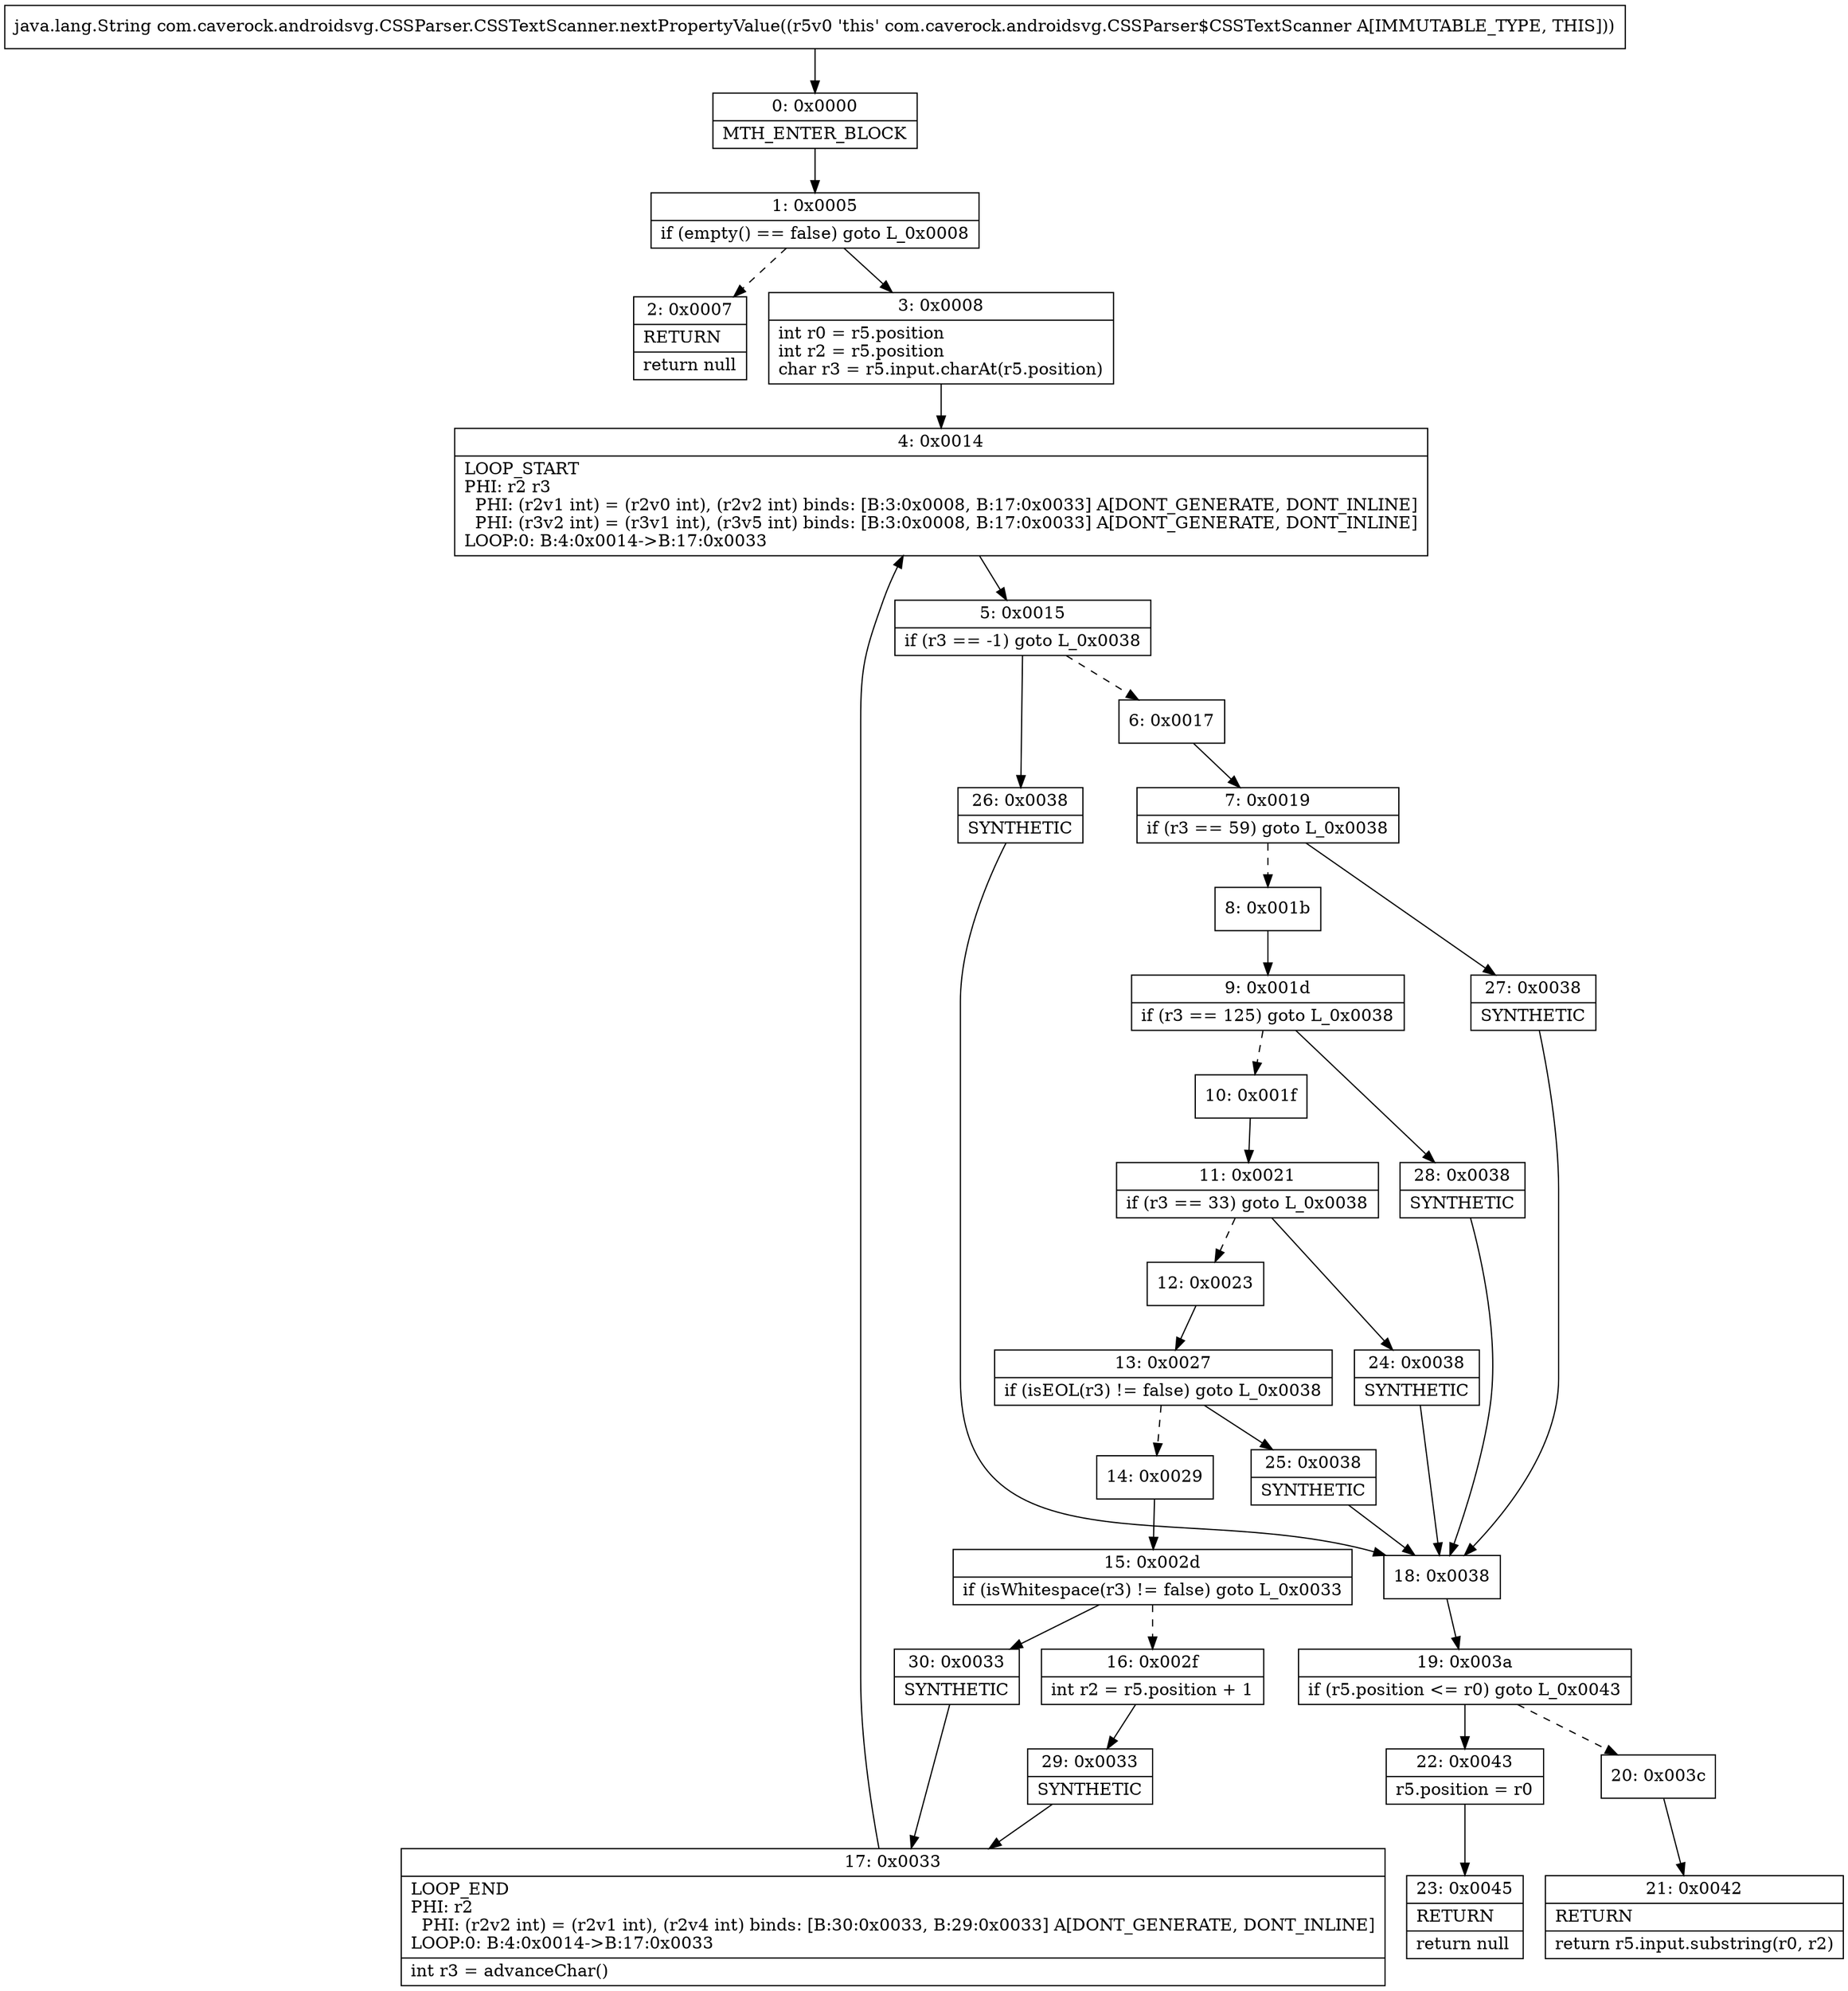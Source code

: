 digraph "CFG forcom.caverock.androidsvg.CSSParser.CSSTextScanner.nextPropertyValue()Ljava\/lang\/String;" {
Node_0 [shape=record,label="{0\:\ 0x0000|MTH_ENTER_BLOCK\l}"];
Node_1 [shape=record,label="{1\:\ 0x0005|if (empty() == false) goto L_0x0008\l}"];
Node_2 [shape=record,label="{2\:\ 0x0007|RETURN\l|return null\l}"];
Node_3 [shape=record,label="{3\:\ 0x0008|int r0 = r5.position\lint r2 = r5.position\lchar r3 = r5.input.charAt(r5.position)\l}"];
Node_4 [shape=record,label="{4\:\ 0x0014|LOOP_START\lPHI: r2 r3 \l  PHI: (r2v1 int) = (r2v0 int), (r2v2 int) binds: [B:3:0x0008, B:17:0x0033] A[DONT_GENERATE, DONT_INLINE]\l  PHI: (r3v2 int) = (r3v1 int), (r3v5 int) binds: [B:3:0x0008, B:17:0x0033] A[DONT_GENERATE, DONT_INLINE]\lLOOP:0: B:4:0x0014\-\>B:17:0x0033\l}"];
Node_5 [shape=record,label="{5\:\ 0x0015|if (r3 == \-1) goto L_0x0038\l}"];
Node_6 [shape=record,label="{6\:\ 0x0017}"];
Node_7 [shape=record,label="{7\:\ 0x0019|if (r3 == 59) goto L_0x0038\l}"];
Node_8 [shape=record,label="{8\:\ 0x001b}"];
Node_9 [shape=record,label="{9\:\ 0x001d|if (r3 == 125) goto L_0x0038\l}"];
Node_10 [shape=record,label="{10\:\ 0x001f}"];
Node_11 [shape=record,label="{11\:\ 0x0021|if (r3 == 33) goto L_0x0038\l}"];
Node_12 [shape=record,label="{12\:\ 0x0023}"];
Node_13 [shape=record,label="{13\:\ 0x0027|if (isEOL(r3) != false) goto L_0x0038\l}"];
Node_14 [shape=record,label="{14\:\ 0x0029}"];
Node_15 [shape=record,label="{15\:\ 0x002d|if (isWhitespace(r3) != false) goto L_0x0033\l}"];
Node_16 [shape=record,label="{16\:\ 0x002f|int r2 = r5.position + 1\l}"];
Node_17 [shape=record,label="{17\:\ 0x0033|LOOP_END\lPHI: r2 \l  PHI: (r2v2 int) = (r2v1 int), (r2v4 int) binds: [B:30:0x0033, B:29:0x0033] A[DONT_GENERATE, DONT_INLINE]\lLOOP:0: B:4:0x0014\-\>B:17:0x0033\l|int r3 = advanceChar()\l}"];
Node_18 [shape=record,label="{18\:\ 0x0038}"];
Node_19 [shape=record,label="{19\:\ 0x003a|if (r5.position \<= r0) goto L_0x0043\l}"];
Node_20 [shape=record,label="{20\:\ 0x003c}"];
Node_21 [shape=record,label="{21\:\ 0x0042|RETURN\l|return r5.input.substring(r0, r2)\l}"];
Node_22 [shape=record,label="{22\:\ 0x0043|r5.position = r0\l}"];
Node_23 [shape=record,label="{23\:\ 0x0045|RETURN\l|return null\l}"];
Node_24 [shape=record,label="{24\:\ 0x0038|SYNTHETIC\l}"];
Node_25 [shape=record,label="{25\:\ 0x0038|SYNTHETIC\l}"];
Node_26 [shape=record,label="{26\:\ 0x0038|SYNTHETIC\l}"];
Node_27 [shape=record,label="{27\:\ 0x0038|SYNTHETIC\l}"];
Node_28 [shape=record,label="{28\:\ 0x0038|SYNTHETIC\l}"];
Node_29 [shape=record,label="{29\:\ 0x0033|SYNTHETIC\l}"];
Node_30 [shape=record,label="{30\:\ 0x0033|SYNTHETIC\l}"];
MethodNode[shape=record,label="{java.lang.String com.caverock.androidsvg.CSSParser.CSSTextScanner.nextPropertyValue((r5v0 'this' com.caverock.androidsvg.CSSParser$CSSTextScanner A[IMMUTABLE_TYPE, THIS])) }"];
MethodNode -> Node_0;
Node_0 -> Node_1;
Node_1 -> Node_2[style=dashed];
Node_1 -> Node_3;
Node_3 -> Node_4;
Node_4 -> Node_5;
Node_5 -> Node_6[style=dashed];
Node_5 -> Node_26;
Node_6 -> Node_7;
Node_7 -> Node_8[style=dashed];
Node_7 -> Node_27;
Node_8 -> Node_9;
Node_9 -> Node_10[style=dashed];
Node_9 -> Node_28;
Node_10 -> Node_11;
Node_11 -> Node_12[style=dashed];
Node_11 -> Node_24;
Node_12 -> Node_13;
Node_13 -> Node_14[style=dashed];
Node_13 -> Node_25;
Node_14 -> Node_15;
Node_15 -> Node_16[style=dashed];
Node_15 -> Node_30;
Node_16 -> Node_29;
Node_17 -> Node_4;
Node_18 -> Node_19;
Node_19 -> Node_20[style=dashed];
Node_19 -> Node_22;
Node_20 -> Node_21;
Node_22 -> Node_23;
Node_24 -> Node_18;
Node_25 -> Node_18;
Node_26 -> Node_18;
Node_27 -> Node_18;
Node_28 -> Node_18;
Node_29 -> Node_17;
Node_30 -> Node_17;
}

